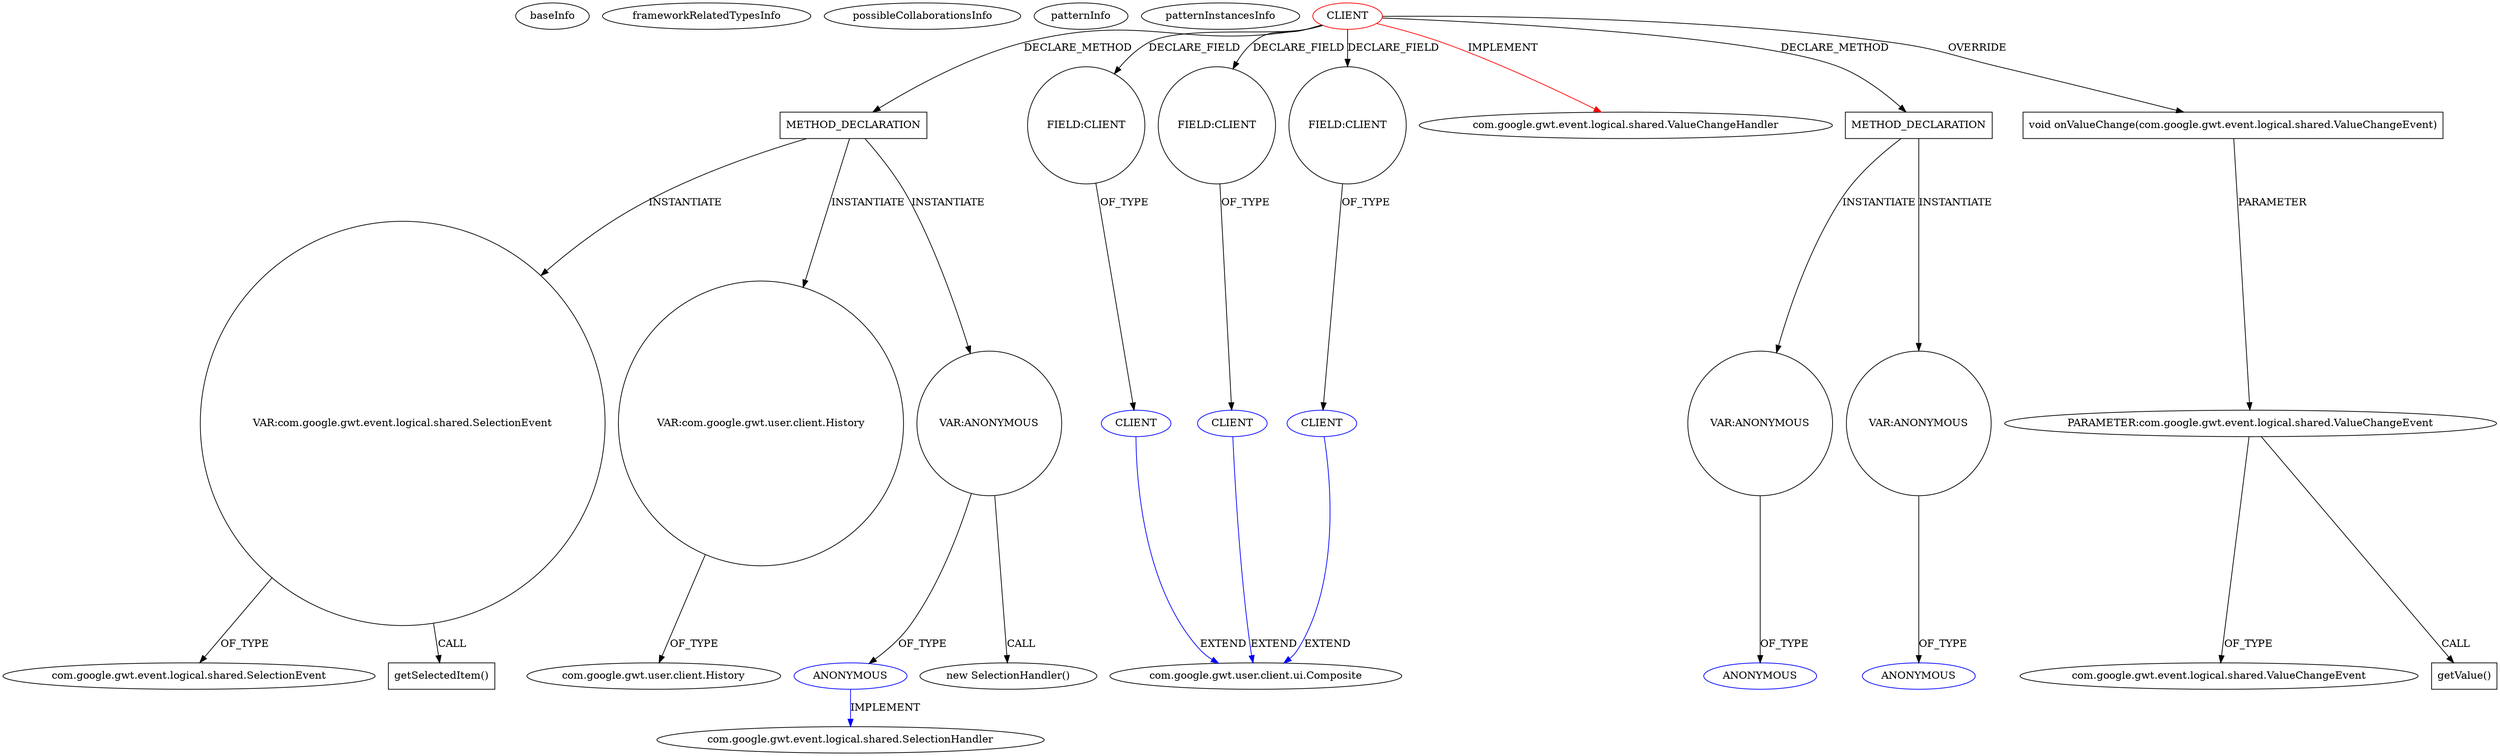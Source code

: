 digraph {
baseInfo[graphId=979,category="pattern",isAnonymous=false,possibleRelation=true]
frameworkRelatedTypesInfo[0="com.google.gwt.event.logical.shared.ValueChangeHandler"]
possibleCollaborationsInfo[0="979~FIELD_TYPE_DECLARATION-~com.google.gwt.event.logical.shared.ValueChangeHandler ~com.google.gwt.user.client.ui.Composite ~false~false",1="979~FIELD_TYPE_DECLARATION-~com.google.gwt.event.logical.shared.ValueChangeHandler ~com.google.gwt.user.client.ui.Composite ~false~false",2="979~FIELD_TYPE_DECLARATION-~com.google.gwt.event.logical.shared.ValueChangeHandler ~com.google.gwt.user.client.ui.Composite ~false~false",3="979~INSTANTIATION-CLIENT_METHOD_DECLARATION-~com.google.gwt.event.logical.shared.ValueChangeHandler ~com.google.gwt.event.logical.shared.SelectionHandler ~false~true"]
patternInfo[frequency=2.0,patternRootClient=0]
patternInstancesInfo[0="Tok-Ziraja222~/Tok-Ziraja222/Ziraja222-master/src/ziraja/client/AppController.java~AppController~396",1="daonb-obudget~/daonb-obudget/obudget-master/src/client/src/org/obudget/client/Application.java~Application~1154"]
39[label="com.google.gwt.event.logical.shared.SelectionEvent",vertexType="FRAMEWORK_CLASS_TYPE",isFrameworkType=false]
37[label="VAR:com.google.gwt.event.logical.shared.SelectionEvent",vertexType="VARIABLE_EXPRESION",isFrameworkType=false,shape=circle]
29[label="METHOD_DECLARATION",vertexType="CLIENT_METHOD_DECLARATION",isFrameworkType=false,shape=box]
0[label="CLIENT",vertexType="ROOT_CLIENT_CLASS_DECLARATION",isFrameworkType=false,color=red]
6[label="FIELD:CLIENT",vertexType="FIELD_DECLARATION",isFrameworkType=false,shape=circle]
12[label="FIELD:CLIENT",vertexType="FIELD_DECLARATION",isFrameworkType=false,shape=circle]
9[label="FIELD:CLIENT",vertexType="FIELD_DECLARATION",isFrameworkType=false,shape=circle]
38[label="getSelectedItem()",vertexType="INSIDE_CALL",isFrameworkType=false,shape=box]
40[label="VAR:com.google.gwt.user.client.History",vertexType="VARIABLE_EXPRESION",isFrameworkType=false,shape=circle]
42[label="com.google.gwt.user.client.History",vertexType="FRAMEWORK_CLASS_TYPE",isFrameworkType=false]
10[label="CLIENT",vertexType="REFERENCE_CLIENT_CLASS_DECLARATION",isFrameworkType=false,color=blue]
8[label="com.google.gwt.user.client.ui.Composite",vertexType="FRAMEWORK_CLASS_TYPE",isFrameworkType=false]
13[label="CLIENT",vertexType="REFERENCE_CLIENT_CLASS_DECLARATION",isFrameworkType=false,color=blue]
7[label="CLIENT",vertexType="REFERENCE_CLIENT_CLASS_DECLARATION",isFrameworkType=false,color=blue]
1[label="com.google.gwt.event.logical.shared.ValueChangeHandler",vertexType="FRAMEWORK_INTERFACE_TYPE",isFrameworkType=false]
34[label="VAR:ANONYMOUS",vertexType="VARIABLE_EXPRESION",isFrameworkType=false,shape=circle]
35[label="ANONYMOUS",vertexType="REFERENCE_ANONYMOUS_DECLARATION",isFrameworkType=false,color=blue]
62[label="METHOD_DECLARATION",vertexType="CLIENT_METHOD_DECLARATION",isFrameworkType=false,shape=box]
76[label="VAR:ANONYMOUS",vertexType="VARIABLE_EXPRESION",isFrameworkType=false,shape=circle]
77[label="ANONYMOUS",vertexType="REFERENCE_ANONYMOUS_DECLARATION",isFrameworkType=false,color=blue]
70[label="VAR:ANONYMOUS",vertexType="VARIABLE_EXPRESION",isFrameworkType=false,shape=circle]
71[label="ANONYMOUS",vertexType="REFERENCE_ANONYMOUS_DECLARATION",isFrameworkType=false,color=blue]
36[label="com.google.gwt.event.logical.shared.SelectionHandler",vertexType="FRAMEWORK_INTERFACE_TYPE",isFrameworkType=false]
33[label="new SelectionHandler()",vertexType="CONSTRUCTOR_CALL",isFrameworkType=false]
17[label="void onValueChange(com.google.gwt.event.logical.shared.ValueChangeEvent)",vertexType="OVERRIDING_METHOD_DECLARATION",isFrameworkType=false,shape=box]
18[label="PARAMETER:com.google.gwt.event.logical.shared.ValueChangeEvent",vertexType="PARAMETER_DECLARATION",isFrameworkType=false]
19[label="com.google.gwt.event.logical.shared.ValueChangeEvent",vertexType="FRAMEWORK_CLASS_TYPE",isFrameworkType=false]
21[label="getValue()",vertexType="INSIDE_CALL",isFrameworkType=false,shape=box]
70->71[label="OF_TYPE"]
29->40[label="INSTANTIATE"]
37->39[label="OF_TYPE"]
37->38[label="CALL"]
17->18[label="PARAMETER"]
62->70[label="INSTANTIATE"]
13->8[label="EXTEND",color=blue]
0->6[label="DECLARE_FIELD"]
9->10[label="OF_TYPE"]
0->17[label="OVERRIDE"]
6->7[label="OF_TYPE"]
40->42[label="OF_TYPE"]
76->77[label="OF_TYPE"]
18->21[label="CALL"]
34->35[label="OF_TYPE"]
18->19[label="OF_TYPE"]
0->9[label="DECLARE_FIELD"]
29->37[label="INSTANTIATE"]
12->13[label="OF_TYPE"]
62->76[label="INSTANTIATE"]
0->29[label="DECLARE_METHOD"]
0->12[label="DECLARE_FIELD"]
0->1[label="IMPLEMENT",color=red]
35->36[label="IMPLEMENT",color=blue]
29->34[label="INSTANTIATE"]
7->8[label="EXTEND",color=blue]
0->62[label="DECLARE_METHOD"]
34->33[label="CALL"]
10->8[label="EXTEND",color=blue]
}
